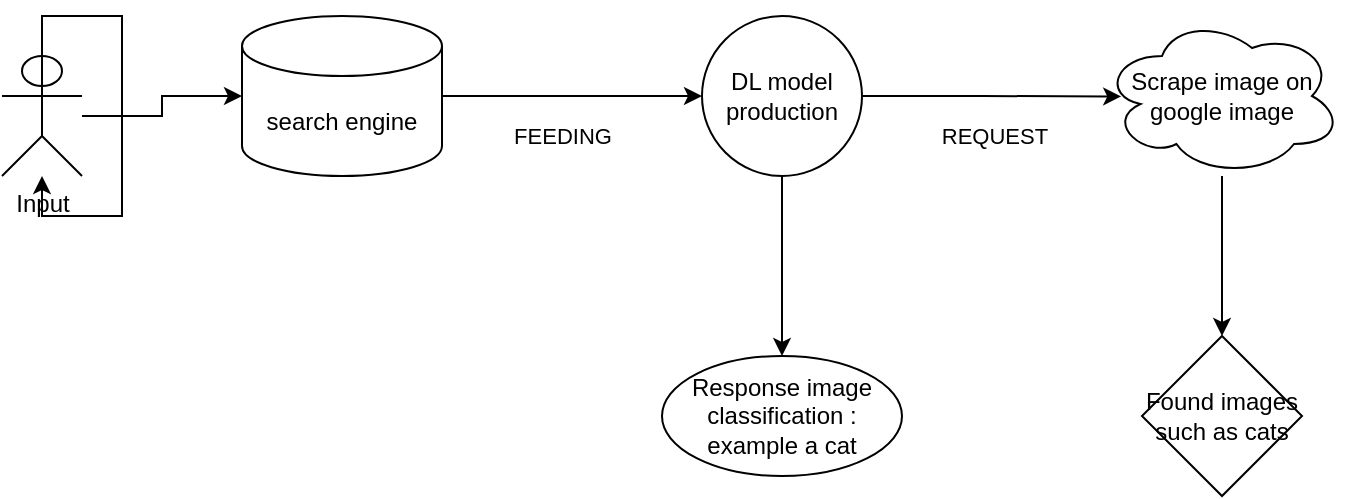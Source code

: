 <mxfile version="17.0.0" type="github">
  <diagram id="ens3Bm6UW0SjF6Fs6zmQ" name="Page-1">
    <mxGraphModel dx="1038" dy="547" grid="1" gridSize="10" guides="1" tooltips="1" connect="1" arrows="1" fold="1" page="1" pageScale="1" pageWidth="827" pageHeight="1169" math="0" shadow="0">
      <root>
        <mxCell id="0" />
        <mxCell id="1" parent="0" />
        <mxCell id="j4U0XXj80dtnHtLEi5NL-8" style="edgeStyle=orthogonalEdgeStyle;rounded=0;orthogonalLoop=1;jettySize=auto;html=1;" edge="1" parent="1" source="j4U0XXj80dtnHtLEi5NL-1" target="j4U0XXj80dtnHtLEi5NL-7">
          <mxGeometry relative="1" as="geometry" />
        </mxCell>
        <mxCell id="j4U0XXj80dtnHtLEi5NL-9" value="FEEDING" style="edgeLabel;html=1;align=center;verticalAlign=middle;resizable=0;points=[];" vertex="1" connectable="0" parent="j4U0XXj80dtnHtLEi5NL-8">
          <mxGeometry x="-0.157" y="-1" relative="1" as="geometry">
            <mxPoint x="5" y="19" as="offset" />
          </mxGeometry>
        </mxCell>
        <mxCell id="j4U0XXj80dtnHtLEi5NL-1" value="search engine" style="shape=cylinder3;whiteSpace=wrap;html=1;boundedLbl=1;backgroundOutline=1;size=15;" vertex="1" parent="1">
          <mxGeometry x="180" y="230" width="100" height="80" as="geometry" />
        </mxCell>
        <mxCell id="j4U0XXj80dtnHtLEi5NL-4" style="edgeStyle=orthogonalEdgeStyle;rounded=0;orthogonalLoop=1;jettySize=auto;html=1;entryX=0;entryY=0.5;entryDx=0;entryDy=0;entryPerimeter=0;" edge="1" parent="1" source="j4U0XXj80dtnHtLEi5NL-2" target="j4U0XXj80dtnHtLEi5NL-1">
          <mxGeometry relative="1" as="geometry" />
        </mxCell>
        <mxCell id="j4U0XXj80dtnHtLEi5NL-2" value="Input&lt;br&gt;" style="shape=umlActor;verticalLabelPosition=bottom;verticalAlign=top;html=1;outlineConnect=0;" vertex="1" parent="1">
          <mxGeometry x="60" y="250" width="40" height="60" as="geometry" />
        </mxCell>
        <mxCell id="j4U0XXj80dtnHtLEi5NL-5" style="edgeStyle=orthogonalEdgeStyle;rounded=0;orthogonalLoop=1;jettySize=auto;html=1;exitX=0.5;exitY=0.5;exitDx=0;exitDy=0;exitPerimeter=0;" edge="1" parent="1" source="j4U0XXj80dtnHtLEi5NL-2" target="j4U0XXj80dtnHtLEi5NL-2">
          <mxGeometry relative="1" as="geometry" />
        </mxCell>
        <mxCell id="j4U0XXj80dtnHtLEi5NL-15" value="" style="edgeStyle=orthogonalEdgeStyle;rounded=0;orthogonalLoop=1;jettySize=auto;html=1;" edge="1" parent="1" source="j4U0XXj80dtnHtLEi5NL-6" target="j4U0XXj80dtnHtLEi5NL-14">
          <mxGeometry relative="1" as="geometry" />
        </mxCell>
        <mxCell id="j4U0XXj80dtnHtLEi5NL-6" value="Scrape image on google image" style="ellipse;shape=cloud;whiteSpace=wrap;html=1;" vertex="1" parent="1">
          <mxGeometry x="610" y="230" width="120" height="80" as="geometry" />
        </mxCell>
        <mxCell id="j4U0XXj80dtnHtLEi5NL-11" value="" style="edgeStyle=orthogonalEdgeStyle;rounded=0;orthogonalLoop=1;jettySize=auto;html=1;" edge="1" parent="1" source="j4U0XXj80dtnHtLEi5NL-7" target="j4U0XXj80dtnHtLEi5NL-10">
          <mxGeometry relative="1" as="geometry" />
        </mxCell>
        <mxCell id="j4U0XXj80dtnHtLEi5NL-12" style="edgeStyle=orthogonalEdgeStyle;rounded=0;orthogonalLoop=1;jettySize=auto;html=1;entryX=0.08;entryY=0.503;entryDx=0;entryDy=0;entryPerimeter=0;" edge="1" parent="1" source="j4U0XXj80dtnHtLEi5NL-7" target="j4U0XXj80dtnHtLEi5NL-6">
          <mxGeometry relative="1" as="geometry" />
        </mxCell>
        <mxCell id="j4U0XXj80dtnHtLEi5NL-13" value="REQUEST" style="edgeLabel;html=1;align=center;verticalAlign=middle;resizable=0;points=[];" vertex="1" connectable="0" parent="j4U0XXj80dtnHtLEi5NL-12">
          <mxGeometry x="-0.325" y="-2" relative="1" as="geometry">
            <mxPoint x="22" y="18" as="offset" />
          </mxGeometry>
        </mxCell>
        <mxCell id="j4U0XXj80dtnHtLEi5NL-7" value="DL model production" style="ellipse;whiteSpace=wrap;html=1;aspect=fixed;" vertex="1" parent="1">
          <mxGeometry x="410" y="230" width="80" height="80" as="geometry" />
        </mxCell>
        <mxCell id="j4U0XXj80dtnHtLEi5NL-10" value="Response image classification : example a cat" style="ellipse;whiteSpace=wrap;html=1;" vertex="1" parent="1">
          <mxGeometry x="390" y="400" width="120" height="60" as="geometry" />
        </mxCell>
        <mxCell id="j4U0XXj80dtnHtLEi5NL-14" value="Found images such as cats" style="rhombus;whiteSpace=wrap;html=1;" vertex="1" parent="1">
          <mxGeometry x="630" y="390" width="80" height="80" as="geometry" />
        </mxCell>
      </root>
    </mxGraphModel>
  </diagram>
</mxfile>
